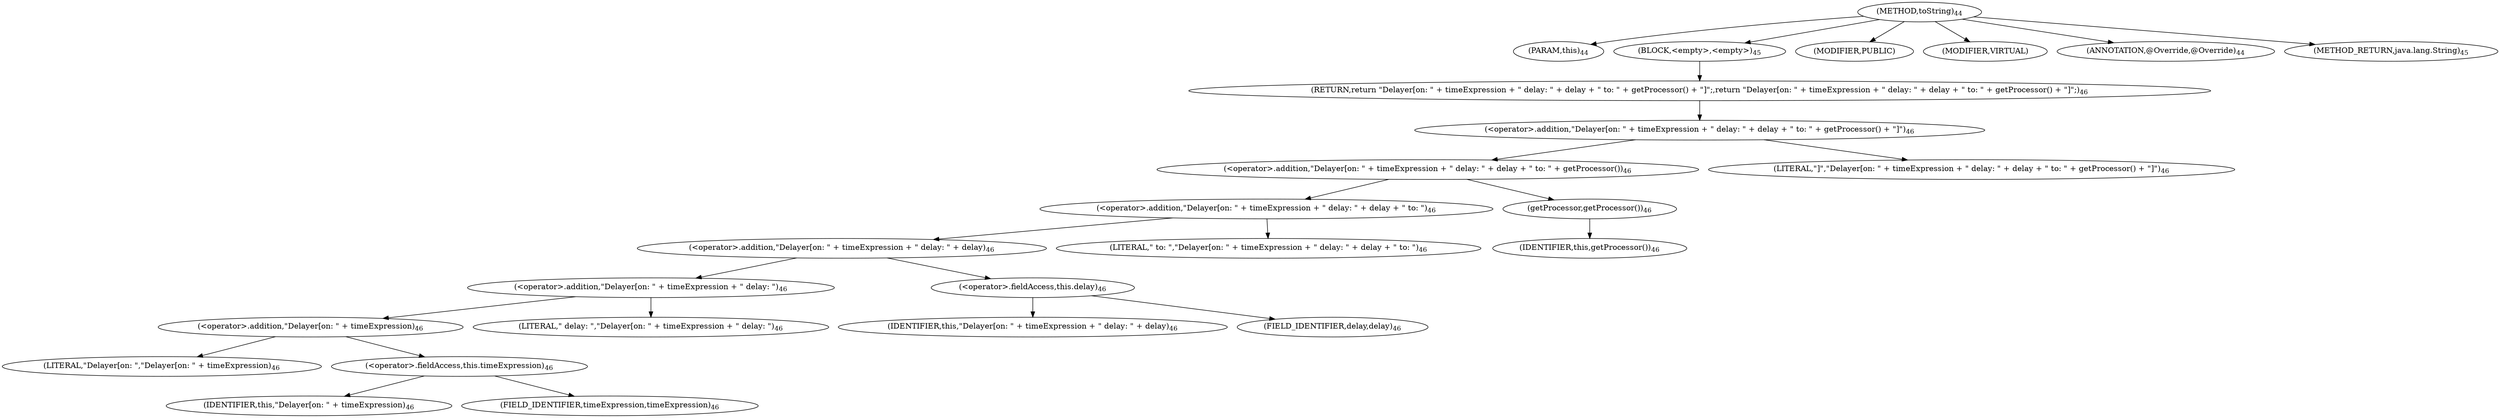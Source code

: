 digraph "toString" {  
"45" [label = <(METHOD,toString)<SUB>44</SUB>> ]
"8" [label = <(PARAM,this)<SUB>44</SUB>> ]
"46" [label = <(BLOCK,&lt;empty&gt;,&lt;empty&gt;)<SUB>45</SUB>> ]
"47" [label = <(RETURN,return &quot;Delayer[on: &quot; + timeExpression + &quot; delay: &quot; + delay + &quot; to: &quot; + getProcessor() + &quot;]&quot;;,return &quot;Delayer[on: &quot; + timeExpression + &quot; delay: &quot; + delay + &quot; to: &quot; + getProcessor() + &quot;]&quot;;)<SUB>46</SUB>> ]
"48" [label = <(&lt;operator&gt;.addition,&quot;Delayer[on: &quot; + timeExpression + &quot; delay: &quot; + delay + &quot; to: &quot; + getProcessor() + &quot;]&quot;)<SUB>46</SUB>> ]
"49" [label = <(&lt;operator&gt;.addition,&quot;Delayer[on: &quot; + timeExpression + &quot; delay: &quot; + delay + &quot; to: &quot; + getProcessor())<SUB>46</SUB>> ]
"50" [label = <(&lt;operator&gt;.addition,&quot;Delayer[on: &quot; + timeExpression + &quot; delay: &quot; + delay + &quot; to: &quot;)<SUB>46</SUB>> ]
"51" [label = <(&lt;operator&gt;.addition,&quot;Delayer[on: &quot; + timeExpression + &quot; delay: &quot; + delay)<SUB>46</SUB>> ]
"52" [label = <(&lt;operator&gt;.addition,&quot;Delayer[on: &quot; + timeExpression + &quot; delay: &quot;)<SUB>46</SUB>> ]
"53" [label = <(&lt;operator&gt;.addition,&quot;Delayer[on: &quot; + timeExpression)<SUB>46</SUB>> ]
"54" [label = <(LITERAL,&quot;Delayer[on: &quot;,&quot;Delayer[on: &quot; + timeExpression)<SUB>46</SUB>> ]
"55" [label = <(&lt;operator&gt;.fieldAccess,this.timeExpression)<SUB>46</SUB>> ]
"56" [label = <(IDENTIFIER,this,&quot;Delayer[on: &quot; + timeExpression)<SUB>46</SUB>> ]
"57" [label = <(FIELD_IDENTIFIER,timeExpression,timeExpression)<SUB>46</SUB>> ]
"58" [label = <(LITERAL,&quot; delay: &quot;,&quot;Delayer[on: &quot; + timeExpression + &quot; delay: &quot;)<SUB>46</SUB>> ]
"59" [label = <(&lt;operator&gt;.fieldAccess,this.delay)<SUB>46</SUB>> ]
"60" [label = <(IDENTIFIER,this,&quot;Delayer[on: &quot; + timeExpression + &quot; delay: &quot; + delay)<SUB>46</SUB>> ]
"61" [label = <(FIELD_IDENTIFIER,delay,delay)<SUB>46</SUB>> ]
"62" [label = <(LITERAL,&quot; to: &quot;,&quot;Delayer[on: &quot; + timeExpression + &quot; delay: &quot; + delay + &quot; to: &quot;)<SUB>46</SUB>> ]
"63" [label = <(getProcessor,getProcessor())<SUB>46</SUB>> ]
"7" [label = <(IDENTIFIER,this,getProcessor())<SUB>46</SUB>> ]
"64" [label = <(LITERAL,&quot;]&quot;,&quot;Delayer[on: &quot; + timeExpression + &quot; delay: &quot; + delay + &quot; to: &quot; + getProcessor() + &quot;]&quot;)<SUB>46</SUB>> ]
"65" [label = <(MODIFIER,PUBLIC)> ]
"66" [label = <(MODIFIER,VIRTUAL)> ]
"67" [label = <(ANNOTATION,@Override,@Override)<SUB>44</SUB>> ]
"68" [label = <(METHOD_RETURN,java.lang.String)<SUB>45</SUB>> ]
  "45" -> "8" 
  "45" -> "46" 
  "45" -> "65" 
  "45" -> "66" 
  "45" -> "67" 
  "45" -> "68" 
  "46" -> "47" 
  "47" -> "48" 
  "48" -> "49" 
  "48" -> "64" 
  "49" -> "50" 
  "49" -> "63" 
  "50" -> "51" 
  "50" -> "62" 
  "51" -> "52" 
  "51" -> "59" 
  "52" -> "53" 
  "52" -> "58" 
  "53" -> "54" 
  "53" -> "55" 
  "55" -> "56" 
  "55" -> "57" 
  "59" -> "60" 
  "59" -> "61" 
  "63" -> "7" 
}
